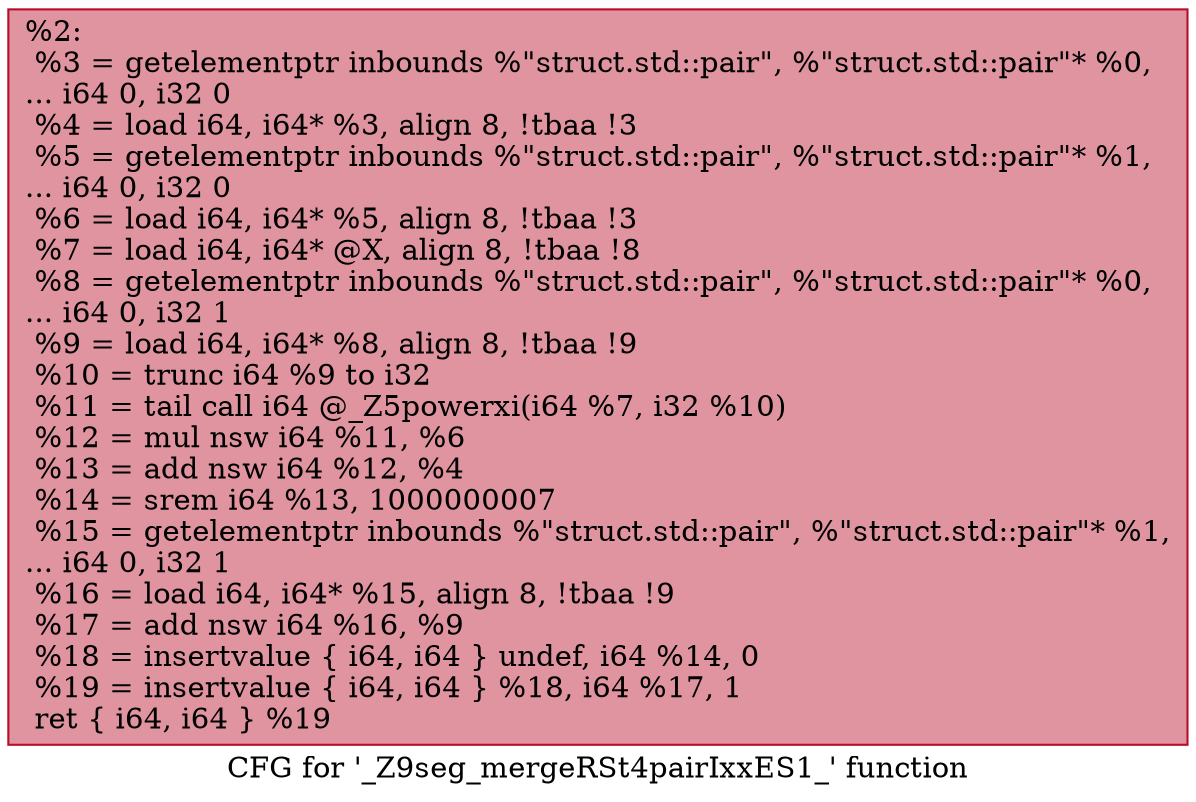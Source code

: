 digraph "CFG for '_Z9seg_mergeRSt4pairIxxES1_' function" {
	label="CFG for '_Z9seg_mergeRSt4pairIxxES1_' function";

	Node0x55b9e9a96540 [shape=record,color="#b70d28ff", style=filled, fillcolor="#b70d2870",label="{%2:\l  %3 = getelementptr inbounds %\"struct.std::pair\", %\"struct.std::pair\"* %0,\l... i64 0, i32 0\l  %4 = load i64, i64* %3, align 8, !tbaa !3\l  %5 = getelementptr inbounds %\"struct.std::pair\", %\"struct.std::pair\"* %1,\l... i64 0, i32 0\l  %6 = load i64, i64* %5, align 8, !tbaa !3\l  %7 = load i64, i64* @X, align 8, !tbaa !8\l  %8 = getelementptr inbounds %\"struct.std::pair\", %\"struct.std::pair\"* %0,\l... i64 0, i32 1\l  %9 = load i64, i64* %8, align 8, !tbaa !9\l  %10 = trunc i64 %9 to i32\l  %11 = tail call i64 @_Z5powerxi(i64 %7, i32 %10)\l  %12 = mul nsw i64 %11, %6\l  %13 = add nsw i64 %12, %4\l  %14 = srem i64 %13, 1000000007\l  %15 = getelementptr inbounds %\"struct.std::pair\", %\"struct.std::pair\"* %1,\l... i64 0, i32 1\l  %16 = load i64, i64* %15, align 8, !tbaa !9\l  %17 = add nsw i64 %16, %9\l  %18 = insertvalue \{ i64, i64 \} undef, i64 %14, 0\l  %19 = insertvalue \{ i64, i64 \} %18, i64 %17, 1\l  ret \{ i64, i64 \} %19\l}"];
}
